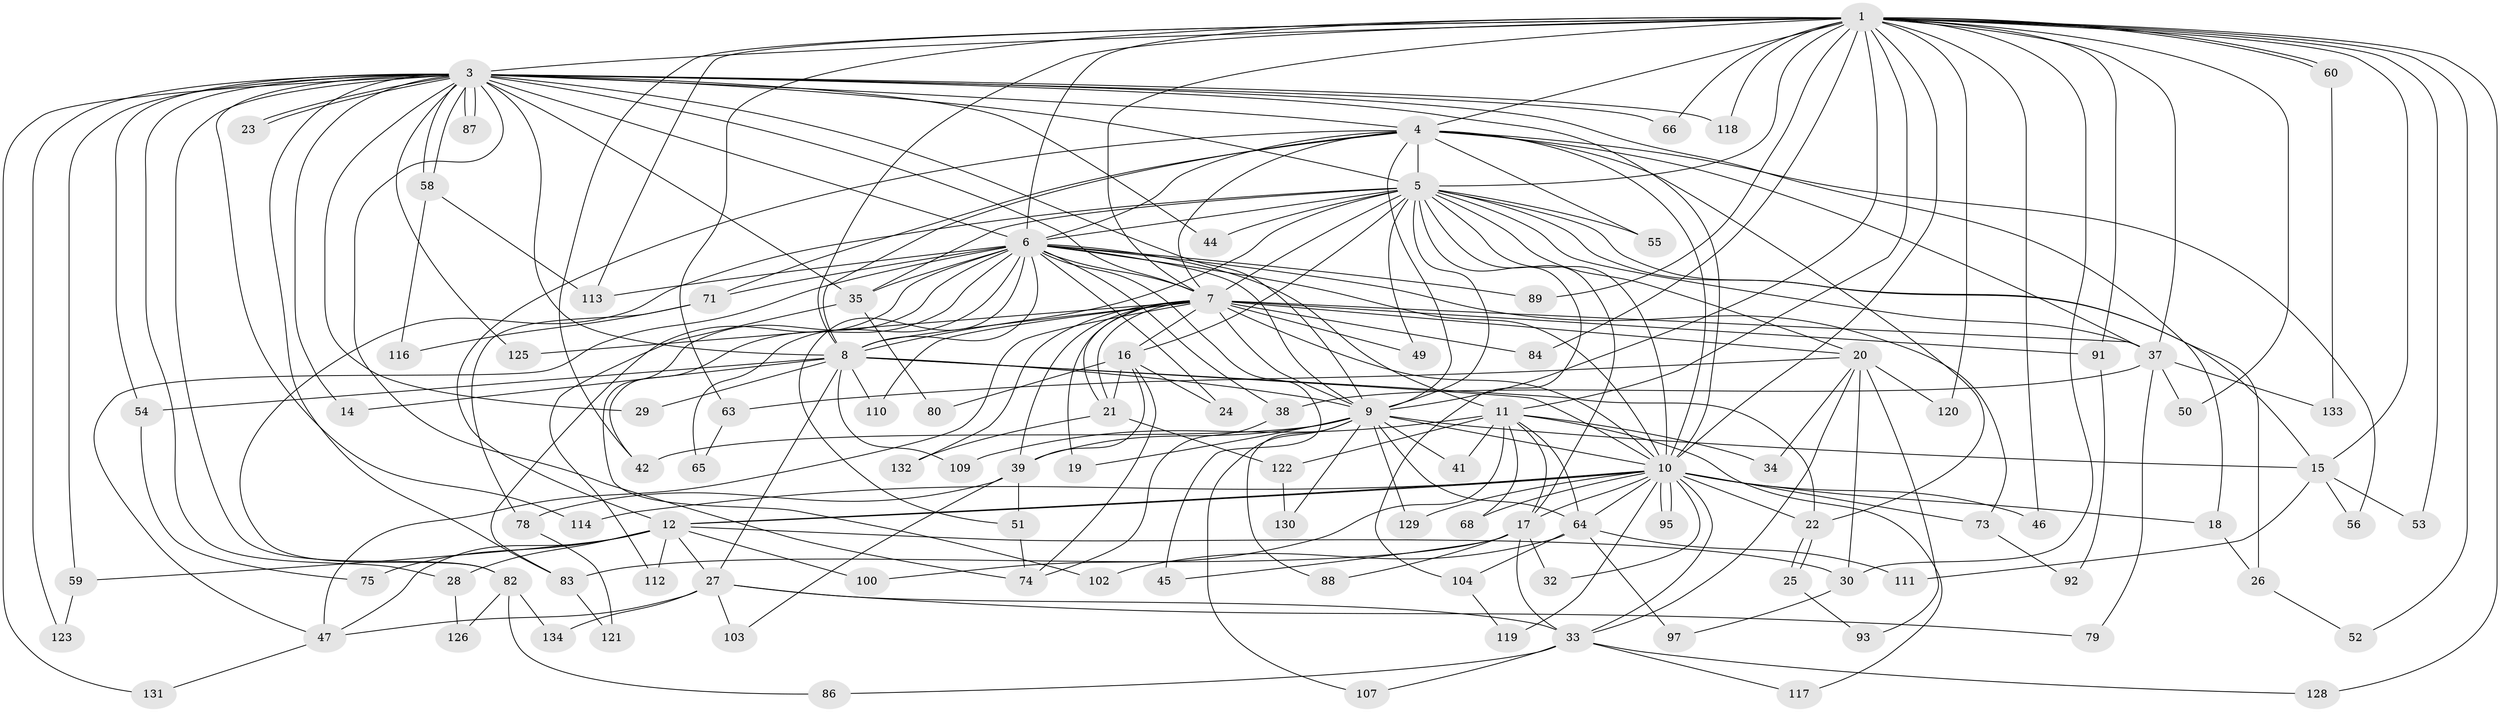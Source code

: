 // original degree distribution, {19: 0.007462686567164179, 21: 0.014925373134328358, 32: 0.007462686567164179, 15: 0.007462686567164179, 23: 0.007462686567164179, 25: 0.007462686567164179, 18: 0.007462686567164179, 20: 0.007462686567164179, 27: 0.007462686567164179, 9: 0.007462686567164179, 10: 0.007462686567164179, 5: 0.04477611940298507, 2: 0.5522388059701493, 6: 0.029850746268656716, 7: 0.022388059701492536, 8: 0.014925373134328358, 3: 0.1865671641791045, 4: 0.05970149253731343}
// Generated by graph-tools (version 1.1) at 2025/41/03/06/25 10:41:32]
// undirected, 104 vertices, 246 edges
graph export_dot {
graph [start="1"]
  node [color=gray90,style=filled];
  1 [super="+2"];
  3 [super="+70"];
  4 [super="+90"];
  5 [super="+105"];
  6 [super="+61"];
  7 [super="+40"];
  8 [super="+48"];
  9 [super="+69"];
  10 [super="+85"];
  11 [super="+13"];
  12 [super="+67"];
  14;
  15;
  16 [super="+127"];
  17 [super="+101"];
  18;
  19;
  20 [super="+72"];
  21 [super="+62"];
  22 [super="+31"];
  23;
  24;
  25;
  26 [super="+43"];
  27 [super="+57"];
  28;
  29;
  30 [super="+96"];
  32;
  33 [super="+36"];
  34;
  35;
  37 [super="+81"];
  38;
  39 [super="+106"];
  41;
  42 [super="+94"];
  44;
  45;
  46;
  47 [super="+77"];
  49;
  50;
  51;
  52;
  53;
  54;
  55;
  56;
  58 [super="+115"];
  59;
  60;
  63;
  64 [super="+124"];
  65;
  66;
  68 [super="+98"];
  71 [super="+108"];
  73;
  74 [super="+76"];
  75;
  78;
  79;
  80;
  82;
  83 [super="+99"];
  84;
  86;
  87;
  88;
  89;
  91;
  92;
  93;
  95;
  97;
  100;
  102;
  103;
  104;
  107;
  109;
  110;
  111;
  112;
  113;
  114;
  116;
  117;
  118;
  119;
  120;
  121;
  122;
  123;
  125;
  126;
  128;
  129;
  130;
  131;
  132;
  133;
  134;
  1 -- 3 [weight=2];
  1 -- 4 [weight=2];
  1 -- 5 [weight=2];
  1 -- 6 [weight=2];
  1 -- 7 [weight=2];
  1 -- 8 [weight=2];
  1 -- 9 [weight=2];
  1 -- 10 [weight=2];
  1 -- 11 [weight=2];
  1 -- 15;
  1 -- 30 [weight=2];
  1 -- 46;
  1 -- 60;
  1 -- 60;
  1 -- 91;
  1 -- 118;
  1 -- 120;
  1 -- 128;
  1 -- 66;
  1 -- 84;
  1 -- 89;
  1 -- 37;
  1 -- 42;
  1 -- 113;
  1 -- 50;
  1 -- 52;
  1 -- 53;
  1 -- 63;
  3 -- 4;
  3 -- 5;
  3 -- 6;
  3 -- 7;
  3 -- 8;
  3 -- 9 [weight=2];
  3 -- 10;
  3 -- 14;
  3 -- 18;
  3 -- 23;
  3 -- 23;
  3 -- 28;
  3 -- 29;
  3 -- 35;
  3 -- 44;
  3 -- 54;
  3 -- 58;
  3 -- 58;
  3 -- 59;
  3 -- 66;
  3 -- 82;
  3 -- 83;
  3 -- 87;
  3 -- 87;
  3 -- 114;
  3 -- 118;
  3 -- 123;
  3 -- 125;
  3 -- 131;
  3 -- 74;
  4 -- 5;
  4 -- 6;
  4 -- 7;
  4 -- 8;
  4 -- 9;
  4 -- 10;
  4 -- 55;
  4 -- 56;
  4 -- 71;
  4 -- 37;
  4 -- 22;
  4 -- 12;
  5 -- 6;
  5 -- 7 [weight=2];
  5 -- 8;
  5 -- 9;
  5 -- 10;
  5 -- 15;
  5 -- 16;
  5 -- 17;
  5 -- 20;
  5 -- 26 [weight=2];
  5 -- 35;
  5 -- 44;
  5 -- 49;
  5 -- 55;
  5 -- 82;
  5 -- 104;
  5 -- 37;
  6 -- 7;
  6 -- 8;
  6 -- 9;
  6 -- 10;
  6 -- 11;
  6 -- 24;
  6 -- 38;
  6 -- 42;
  6 -- 45;
  6 -- 51;
  6 -- 65;
  6 -- 71 [weight=2];
  6 -- 73;
  6 -- 89;
  6 -- 102;
  6 -- 113;
  6 -- 47;
  6 -- 83;
  6 -- 35;
  7 -- 8 [weight=2];
  7 -- 9;
  7 -- 10;
  7 -- 16;
  7 -- 19;
  7 -- 20;
  7 -- 21;
  7 -- 21;
  7 -- 37;
  7 -- 47;
  7 -- 49;
  7 -- 110;
  7 -- 125;
  7 -- 132;
  7 -- 84;
  7 -- 39;
  7 -- 91;
  8 -- 9;
  8 -- 10 [weight=2];
  8 -- 14;
  8 -- 22;
  8 -- 27;
  8 -- 29;
  8 -- 54;
  8 -- 109;
  8 -- 110;
  9 -- 10;
  9 -- 19;
  9 -- 39;
  9 -- 41;
  9 -- 64;
  9 -- 88;
  9 -- 107;
  9 -- 129;
  9 -- 130;
  9 -- 42;
  9 -- 15;
  10 -- 12;
  10 -- 12;
  10 -- 18;
  10 -- 22;
  10 -- 32;
  10 -- 46;
  10 -- 64;
  10 -- 68 [weight=2];
  10 -- 73;
  10 -- 95;
  10 -- 95;
  10 -- 114;
  10 -- 119;
  10 -- 129;
  10 -- 33;
  10 -- 17;
  11 -- 34;
  11 -- 41;
  11 -- 68;
  11 -- 100;
  11 -- 117;
  11 -- 17;
  11 -- 122;
  11 -- 109;
  11 -- 64;
  12 -- 27;
  12 -- 28;
  12 -- 30;
  12 -- 47;
  12 -- 59;
  12 -- 75;
  12 -- 100;
  12 -- 112;
  15 -- 53;
  15 -- 56;
  15 -- 111;
  16 -- 24;
  16 -- 39;
  16 -- 80;
  16 -- 74;
  16 -- 21;
  17 -- 32;
  17 -- 45;
  17 -- 83;
  17 -- 88;
  17 -- 33;
  18 -- 26;
  20 -- 33;
  20 -- 34;
  20 -- 63;
  20 -- 120;
  20 -- 93;
  20 -- 30;
  21 -- 122;
  21 -- 132;
  22 -- 25;
  22 -- 25;
  25 -- 93;
  26 -- 52;
  27 -- 33;
  27 -- 103;
  27 -- 79;
  27 -- 134;
  27 -- 47;
  28 -- 126;
  30 -- 97;
  33 -- 86;
  33 -- 107;
  33 -- 117;
  33 -- 128;
  35 -- 80;
  35 -- 112;
  37 -- 38;
  37 -- 50;
  37 -- 79;
  37 -- 133;
  38 -- 74;
  39 -- 51;
  39 -- 78;
  39 -- 103;
  47 -- 131;
  51 -- 74;
  54 -- 75;
  58 -- 113;
  58 -- 116;
  59 -- 123;
  60 -- 133;
  63 -- 65;
  64 -- 97;
  64 -- 102;
  64 -- 104;
  64 -- 111;
  71 -- 78;
  71 -- 116;
  73 -- 92;
  78 -- 121;
  82 -- 86;
  82 -- 126;
  82 -- 134;
  83 -- 121;
  91 -- 92;
  104 -- 119;
  122 -- 130;
}
